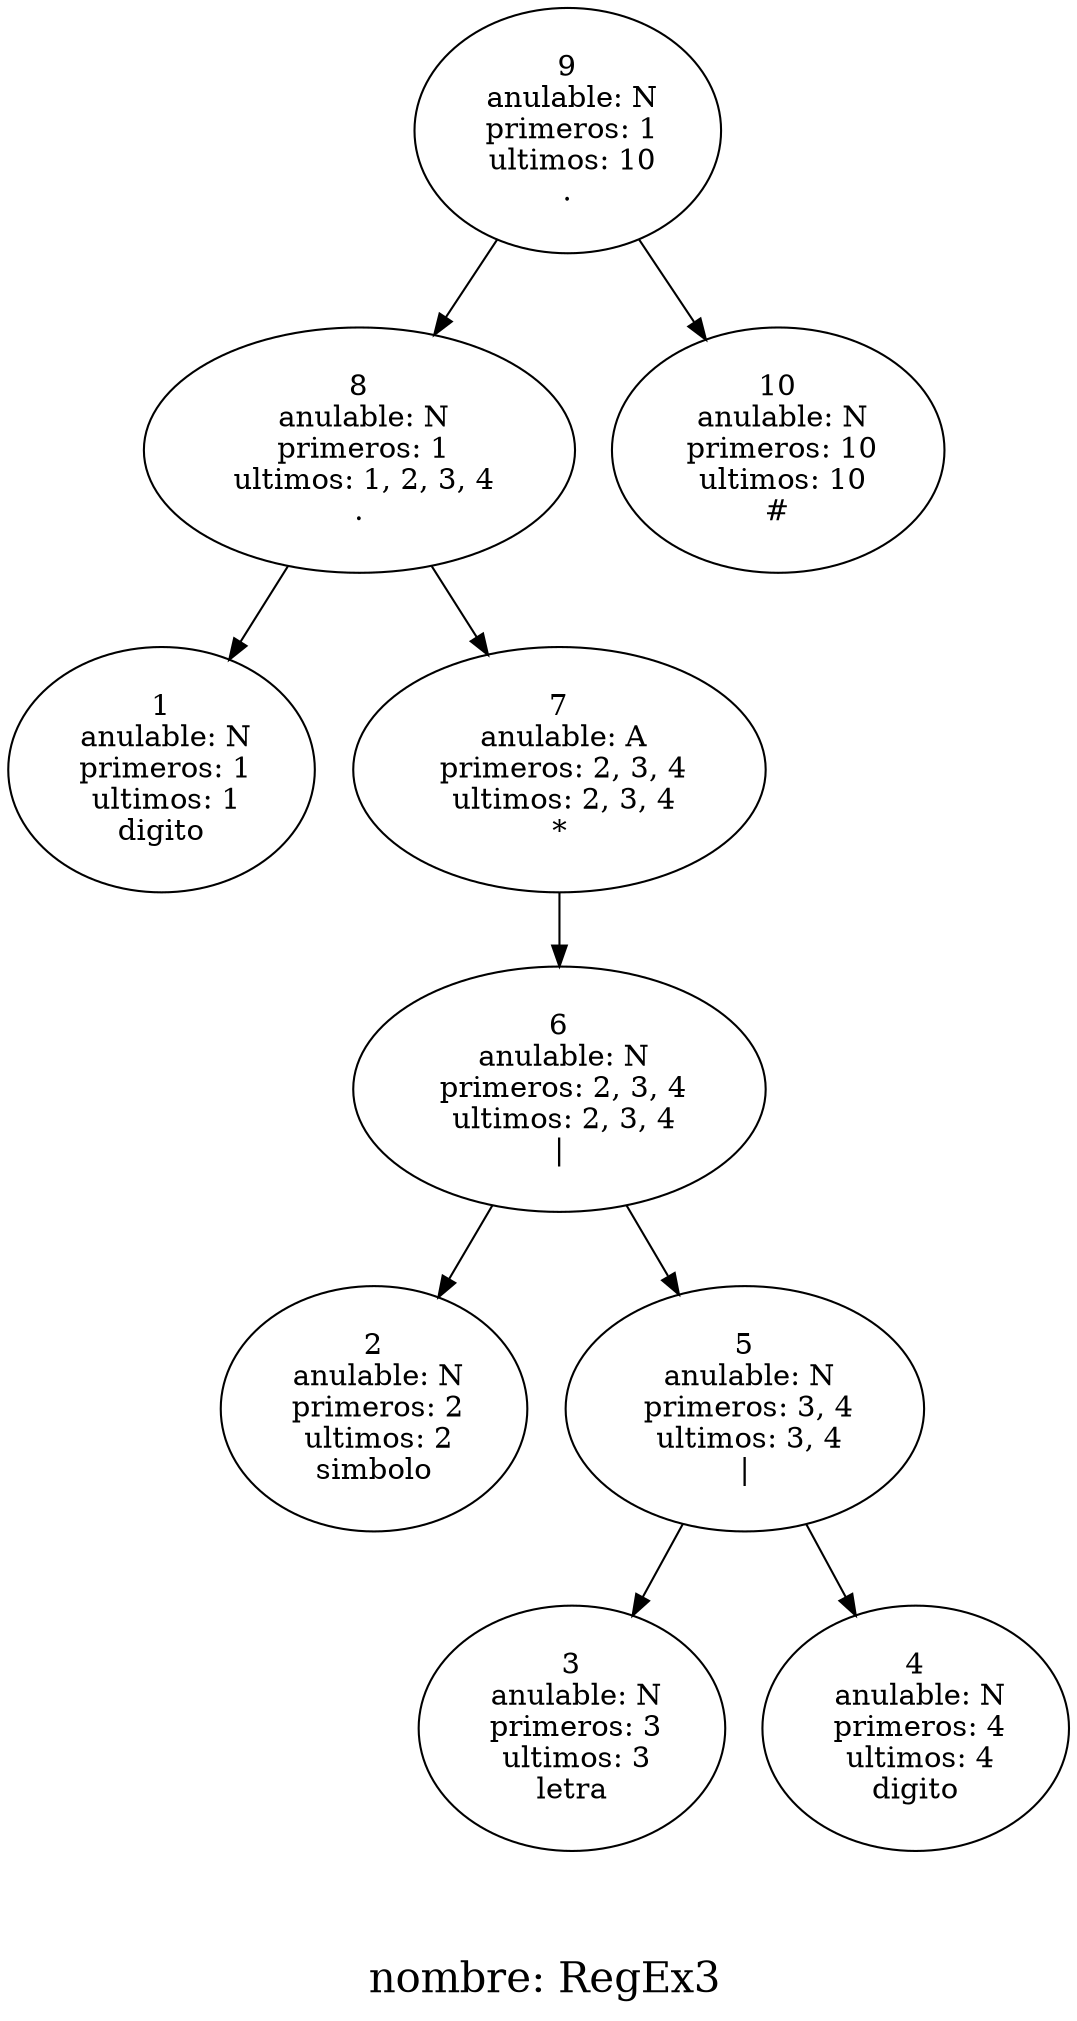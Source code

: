 digraph G { 

"9
 anulable: N
 primeros: 1
 ultimos: 10
."->"8
 anulable: N
 primeros: 1
 ultimos: 1, 2, 3, 4
." 
"8
 anulable: N
 primeros: 1
 ultimos: 1, 2, 3, 4
."->"1
 anulable: N
 primeros: 1
 ultimos: 1
digito" 
"8
 anulable: N
 primeros: 1
 ultimos: 1, 2, 3, 4
."->"7
 anulable: A
 primeros: 2, 3, 4
 ultimos: 2, 3, 4
*" 
"7
 anulable: A
 primeros: 2, 3, 4
 ultimos: 2, 3, 4
*"->"6
 anulable: N
 primeros: 2, 3, 4
 ultimos: 2, 3, 4
|" 
"6
 anulable: N
 primeros: 2, 3, 4
 ultimos: 2, 3, 4
|"->"2
 anulable: N
 primeros: 2
 ultimos: 2
simbolo" 
"6
 anulable: N
 primeros: 2, 3, 4
 ultimos: 2, 3, 4
|"->"5
 anulable: N
 primeros: 3, 4
 ultimos: 3, 4
|" 
"5
 anulable: N
 primeros: 3, 4
 ultimos: 3, 4
|"->"3
 anulable: N
 primeros: 3
 ultimos: 3
letra" 
"5
 anulable: N
 primeros: 3, 4
 ultimos: 3, 4
|"->"4
 anulable: N
 primeros: 4
 ultimos: 4
digito" 
"9
 anulable: N
 primeros: 1
 ultimos: 10
."->"10
 anulable: N
 primeros: 10
 ultimos: 10
#" 

label ="

 nombre: RegEx3" ;
 fontsize=20;

 }
